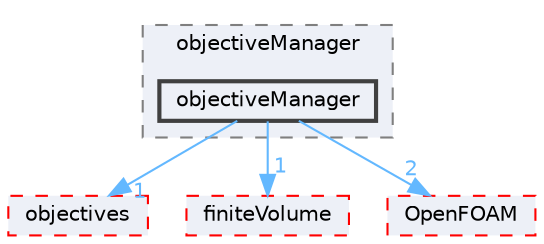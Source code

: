 digraph "src/optimisation/adjointOptimisation/adjoint/objectiveManager/objectiveManager"
{
 // LATEX_PDF_SIZE
  bgcolor="transparent";
  edge [fontname=Helvetica,fontsize=10,labelfontname=Helvetica,labelfontsize=10];
  node [fontname=Helvetica,fontsize=10,shape=box,height=0.2,width=0.4];
  compound=true
  subgraph clusterdir_df4d411816fa2103c27e0f87f824bd4d {
    graph [ bgcolor="#edf0f7", pencolor="grey50", label="objectiveManager", fontname=Helvetica,fontsize=10 style="filled,dashed", URL="dir_df4d411816fa2103c27e0f87f824bd4d.html",tooltip=""]
  dir_7da1a9996074e9098aa6c61f44ae19f3 [label="objectiveManager", fillcolor="#edf0f7", color="grey25", style="filled,bold", URL="dir_7da1a9996074e9098aa6c61f44ae19f3.html",tooltip=""];
  }
  dir_1b1529705a9baeac752d91ac401dda71 [label="objectives", fillcolor="#edf0f7", color="red", style="filled,dashed", URL="dir_1b1529705a9baeac752d91ac401dda71.html",tooltip=""];
  dir_9bd15774b555cf7259a6fa18f99fe99b [label="finiteVolume", fillcolor="#edf0f7", color="red", style="filled,dashed", URL="dir_9bd15774b555cf7259a6fa18f99fe99b.html",tooltip=""];
  dir_c5473ff19b20e6ec4dfe5c310b3778a8 [label="OpenFOAM", fillcolor="#edf0f7", color="red", style="filled,dashed", URL="dir_c5473ff19b20e6ec4dfe5c310b3778a8.html",tooltip=""];
  dir_7da1a9996074e9098aa6c61f44ae19f3->dir_1b1529705a9baeac752d91ac401dda71 [headlabel="1", labeldistance=1.5 headhref="dir_002663_002670.html" href="dir_002663_002670.html" color="steelblue1" fontcolor="steelblue1"];
  dir_7da1a9996074e9098aa6c61f44ae19f3->dir_9bd15774b555cf7259a6fa18f99fe99b [headlabel="1", labeldistance=1.5 headhref="dir_002663_001387.html" href="dir_002663_001387.html" color="steelblue1" fontcolor="steelblue1"];
  dir_7da1a9996074e9098aa6c61f44ae19f3->dir_c5473ff19b20e6ec4dfe5c310b3778a8 [headlabel="2", labeldistance=1.5 headhref="dir_002663_002695.html" href="dir_002663_002695.html" color="steelblue1" fontcolor="steelblue1"];
}
